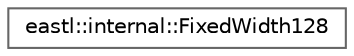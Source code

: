 digraph "类继承关系图"
{
 // LATEX_PDF_SIZE
  bgcolor="transparent";
  edge [fontname=Helvetica,fontsize=10,labelfontname=Helvetica,labelfontsize=10];
  node [fontname=Helvetica,fontsize=10,shape=box,height=0.2,width=0.4];
  rankdir="LR";
  Node0 [id="Node000000",label="eastl::internal::FixedWidth128",height=0.2,width=0.4,color="grey40", fillcolor="white", style="filled",URL="$structeastl_1_1internal_1_1_fixed_width128.html",tooltip=" "];
}
